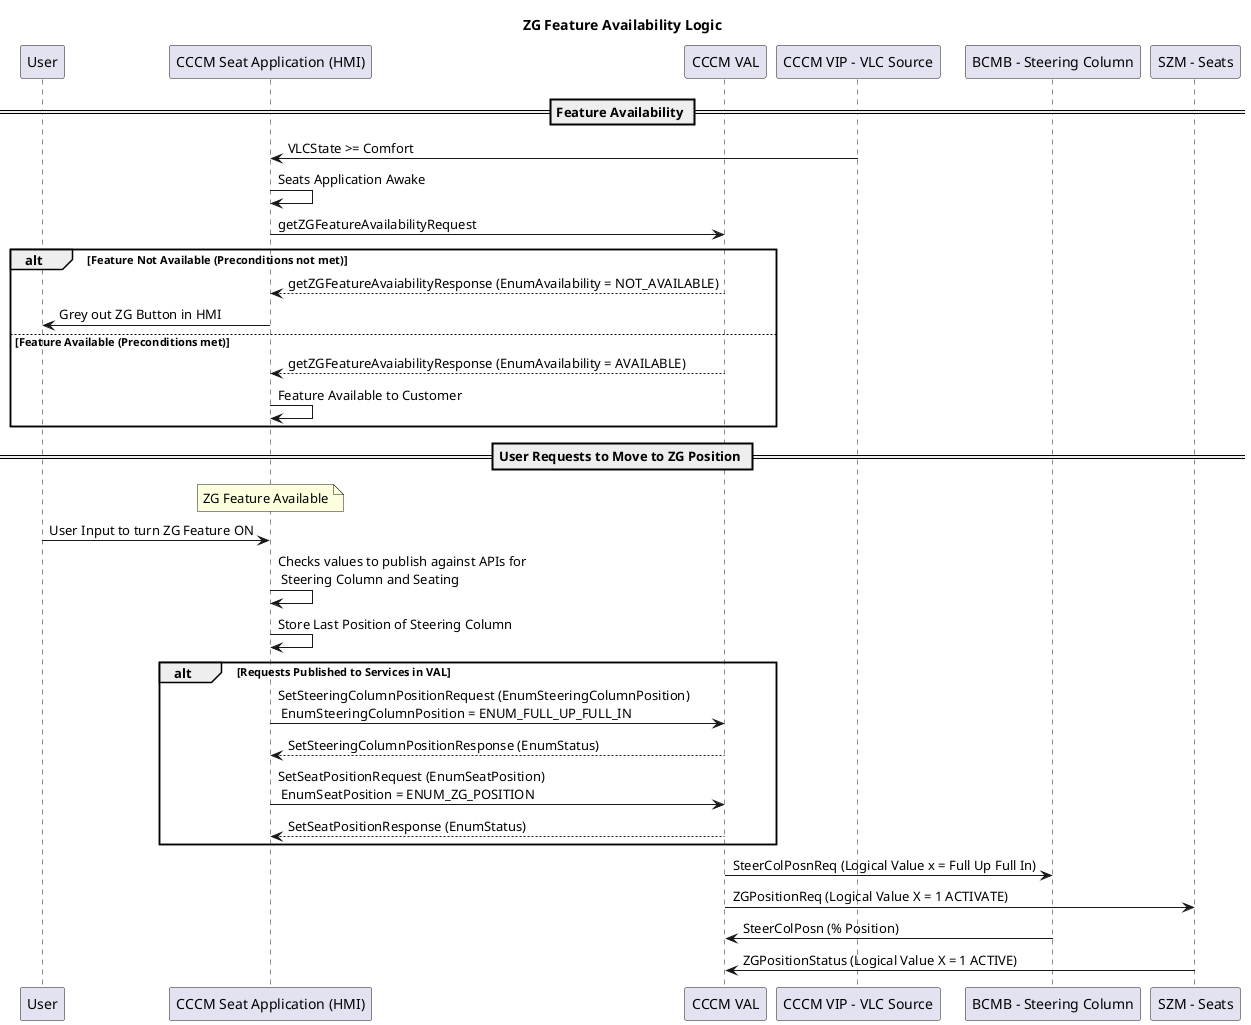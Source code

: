 @startuml Zero G Architecture Logic Distribution

title ZG Feature Availability Logic 

participant "User" as U
participant "CCCM Seat Application (HMI)" as SA
participant "CCCM VAL" as VAL
participant "CCCM VIP - VLC Source" as CVIP
participant "BCMB - Steering Column" as BCMB
participant "SZM - Seats" as SZM 

== Feature Availability ==

CVIP -> SA: VLCState >= Comfort 
SA -> SA: Seats Application Awake 
SA -> VAL: getZGFeatureAvailabilityRequest 

    alt Feature Not Available (Preconditions not met)
    VAL --> SA: getZGFeatureAvaiabilityResponse (EnumAvailability = NOT_AVAILABLE)
    SA -> U: Grey out ZG Button in HMI
    else Feature Available (Preconditions met)
    VAL --> SA: getZGFeatureAvaiabilityResponse (EnumAvailability = AVAILABLE)
    SA -> SA: Feature Available to Customer
    end 

== User Requests to Move to ZG Position == 

noteover SA: ZG Feature Available

U -> SA: User Input to turn ZG Feature ON 
SA -> SA: Checks values to publish against APIs for \n Steering Column and Seating
SA -> SA: Store Last Position of Steering Column 
alt Requests Published to Services in VAL
SA -> VAL: SetSteeringColumnPositionRequest (EnumSteeringColumnPosition) \n EnumSteeringColumnPosition = ENUM_FULL_UP_FULL_IN
VAL --> SA: SetSteeringColumnPositionResponse (EnumStatus)
SA -> VAL: SetSeatPositionRequest (EnumSeatPosition) \n EnumSeatPosition = ENUM_ZG_POSITION
VAL --> SA: SetSeatPositionResponse (EnumStatus)
end
VAL -> BCMB: SteerColPosnReq (Logical Value x = Full Up Full In)
VAL -> SZM: ZGPositionReq (Logical Value X = 1 ACTIVATE)
BCMB -> VAL: SteerColPosn (% Position)
SZM -> VAL: ZGPositionStatus (Logical Value X = 1 ACTIVE)

@enduml

